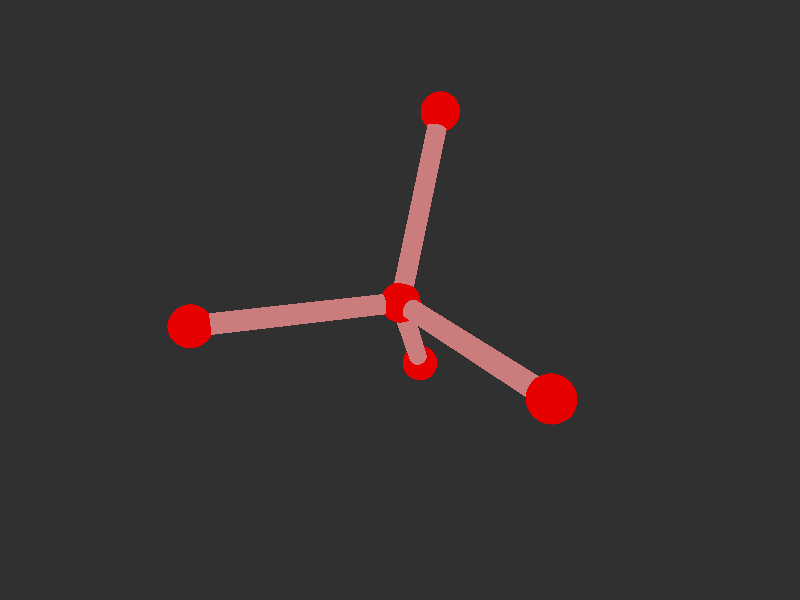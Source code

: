 #version 3.7; 
    global_settings { assumed_gamma 1.0 }
    

    camera {
    location  <20, 20, 20>
    right     x*image_width/image_height
    look_at   <0, 0, 0>
    angle 58
    }

    background { color rgb<1,1,1>*0.03 }


    light_source { <-20, 30, -25> color red 0.6 green 0.6 blue 0.6 }
    light_source { < 20, 30, -25> color red 0.6 green 0.6 blue 0.6 }
    
    #declare m = 1;
    union {

    union {
    sphere { m*<-0.5146254052057744,-0.641293880221171,-0.4878806236189539>, 1 }        
    sphere {  m*<0.9045420889943877,0.34864503365874655,9.361409473416197>, 1 }
    sphere {  m*<8.272329287317191,0.0635527828664848,-5.209267955657737>, 1 }
    sphere {  m*<-6.623633906371806,6.586634156487126,-3.7184610524761297>, 1}
    sphere { m*<-3.5104349320851305,-7.165582074540984,-1.8752027158039333>, 1 }    

        pigment { color rgb<0.8,0,0>  }
    finish { ambient 0.1 diffuse 0.7 phong 1 }
    }    
    union {
    cylinder { m*<0.9045420889943877,0.34864503365874655,9.361409473416197>, <-0.5146254052057744,-0.641293880221171,-0.4878806236189539>, 0.5 }
    cylinder { m*<8.272329287317191,0.0635527828664848,-5.209267955657737>, <-0.5146254052057744,-0.641293880221171,-0.4878806236189539>, 0.5}
    cylinder { m*<-6.623633906371806,6.586634156487126,-3.7184610524761297>, <-0.5146254052057744,-0.641293880221171,-0.4878806236189539>, 0.5 }
    cylinder {  m*<-3.5104349320851305,-7.165582074540984,-1.8752027158039333>, <-0.5146254052057744,-0.641293880221171,-0.4878806236189539>, 0.5}

    pigment { color rgb<0.6,.2,.2>  }
    finish { ambient 0.1 diffuse 0.7 phong 1 }    
    }
    
    // rotate <0, 0, 0>
    }
    #version 3.7; 
    global_settings { assumed_gamma 1.0 }
    

    camera {
    location  <20, 20, 20>
    right     x*image_width/image_height
    look_at   <0, 0, 0>
    angle 58
    }

    background { color rgb<1,1,1>*0.03 }


    light_source { <-20, 30, -25> color red 0.6 green 0.6 blue 0.6 }
    light_source { < 20, 30, -25> color red 0.6 green 0.6 blue 0.6 }
    
    #declare m = 1;
    union {

    union {
    sphere { m*<-0.5146254052057744,-0.641293880221171,-0.4878806236189539>, 1 }        
    sphere {  m*<0.9045420889943877,0.34864503365874655,9.361409473416197>, 1 }
    sphere {  m*<8.272329287317191,0.0635527828664848,-5.209267955657737>, 1 }
    sphere {  m*<-6.623633906371806,6.586634156487126,-3.7184610524761297>, 1}
    sphere { m*<-3.5104349320851305,-7.165582074540984,-1.8752027158039333>, 1 }    

        pigment { color rgb<0.8,0,0>  }
    finish { ambient 0.1 diffuse 0.7 phong 1 }
    }    
    union {
    cylinder { m*<0.9045420889943877,0.34864503365874655,9.361409473416197>, <-0.5146254052057744,-0.641293880221171,-0.4878806236189539>, 0.5 }
    cylinder { m*<8.272329287317191,0.0635527828664848,-5.209267955657737>, <-0.5146254052057744,-0.641293880221171,-0.4878806236189539>, 0.5}
    cylinder { m*<-6.623633906371806,6.586634156487126,-3.7184610524761297>, <-0.5146254052057744,-0.641293880221171,-0.4878806236189539>, 0.5 }
    cylinder {  m*<-3.5104349320851305,-7.165582074540984,-1.8752027158039333>, <-0.5146254052057744,-0.641293880221171,-0.4878806236189539>, 0.5}

    pigment { color rgb<0.6,.2,.2>  }
    finish { ambient 0.1 diffuse 0.7 phong 1 }    
    }
    
    // rotate <0, 0, 0>
    }
    